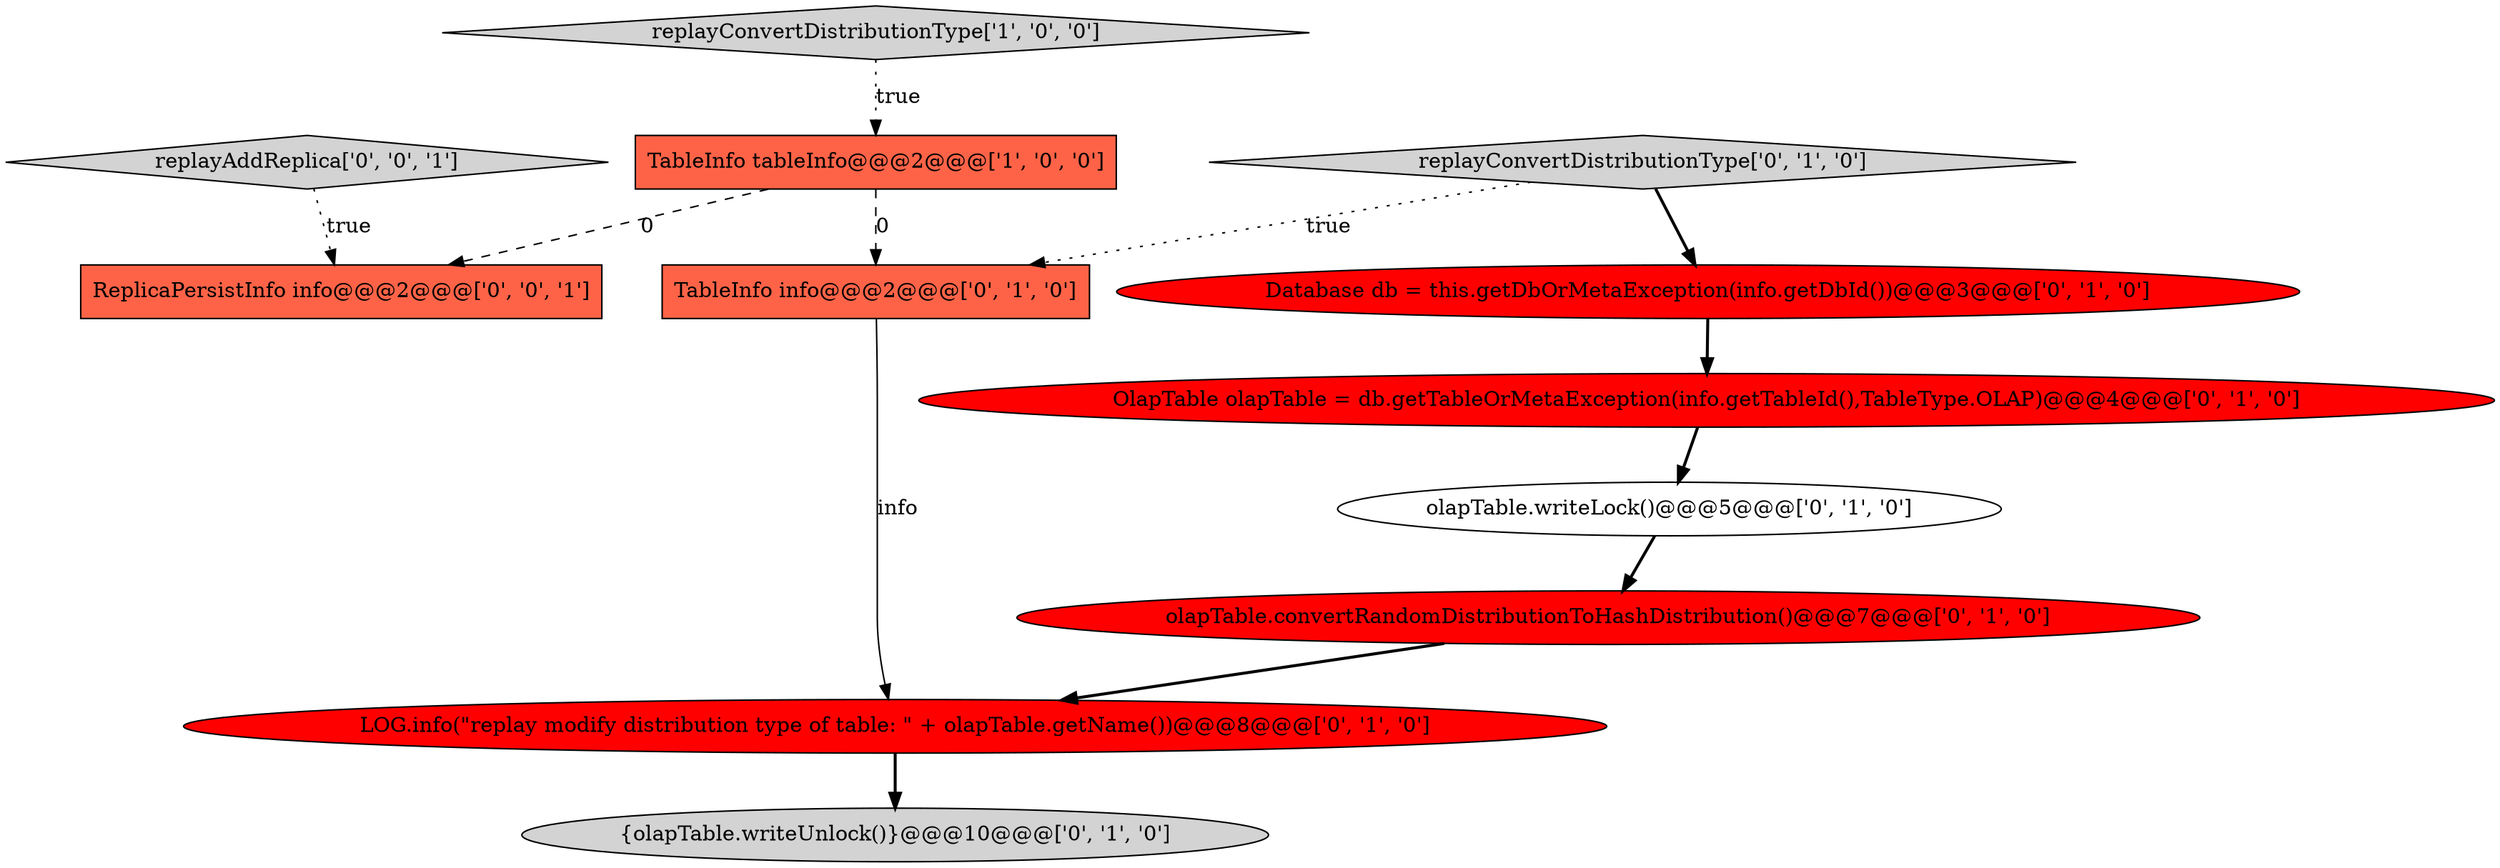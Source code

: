 digraph {
2 [style = filled, label = "olapTable.writeLock()@@@5@@@['0', '1', '0']", fillcolor = white, shape = ellipse image = "AAA0AAABBB2BBB"];
6 [style = filled, label = "LOG.info(\"replay modify distribution type of table: \" + olapTable.getName())@@@8@@@['0', '1', '0']", fillcolor = red, shape = ellipse image = "AAA1AAABBB2BBB"];
4 [style = filled, label = "olapTable.convertRandomDistributionToHashDistribution()@@@7@@@['0', '1', '0']", fillcolor = red, shape = ellipse image = "AAA1AAABBB2BBB"];
10 [style = filled, label = "ReplicaPersistInfo info@@@2@@@['0', '0', '1']", fillcolor = tomato, shape = box image = "AAA0AAABBB3BBB"];
7 [style = filled, label = "OlapTable olapTable = db.getTableOrMetaException(info.getTableId(),TableType.OLAP)@@@4@@@['0', '1', '0']", fillcolor = red, shape = ellipse image = "AAA1AAABBB2BBB"];
0 [style = filled, label = "TableInfo tableInfo@@@2@@@['1', '0', '0']", fillcolor = tomato, shape = box image = "AAA1AAABBB1BBB"];
3 [style = filled, label = "replayConvertDistributionType['0', '1', '0']", fillcolor = lightgray, shape = diamond image = "AAA0AAABBB2BBB"];
11 [style = filled, label = "replayAddReplica['0', '0', '1']", fillcolor = lightgray, shape = diamond image = "AAA0AAABBB3BBB"];
8 [style = filled, label = "TableInfo info@@@2@@@['0', '1', '0']", fillcolor = tomato, shape = box image = "AAA1AAABBB2BBB"];
9 [style = filled, label = "Database db = this.getDbOrMetaException(info.getDbId())@@@3@@@['0', '1', '0']", fillcolor = red, shape = ellipse image = "AAA1AAABBB2BBB"];
1 [style = filled, label = "replayConvertDistributionType['1', '0', '0']", fillcolor = lightgray, shape = diamond image = "AAA0AAABBB1BBB"];
5 [style = filled, label = "{olapTable.writeUnlock()}@@@10@@@['0', '1', '0']", fillcolor = lightgray, shape = ellipse image = "AAA0AAABBB2BBB"];
3->9 [style = bold, label=""];
0->8 [style = dashed, label="0"];
6->5 [style = bold, label=""];
1->0 [style = dotted, label="true"];
3->8 [style = dotted, label="true"];
9->7 [style = bold, label=""];
8->6 [style = solid, label="info"];
2->4 [style = bold, label=""];
7->2 [style = bold, label=""];
4->6 [style = bold, label=""];
11->10 [style = dotted, label="true"];
0->10 [style = dashed, label="0"];
}
